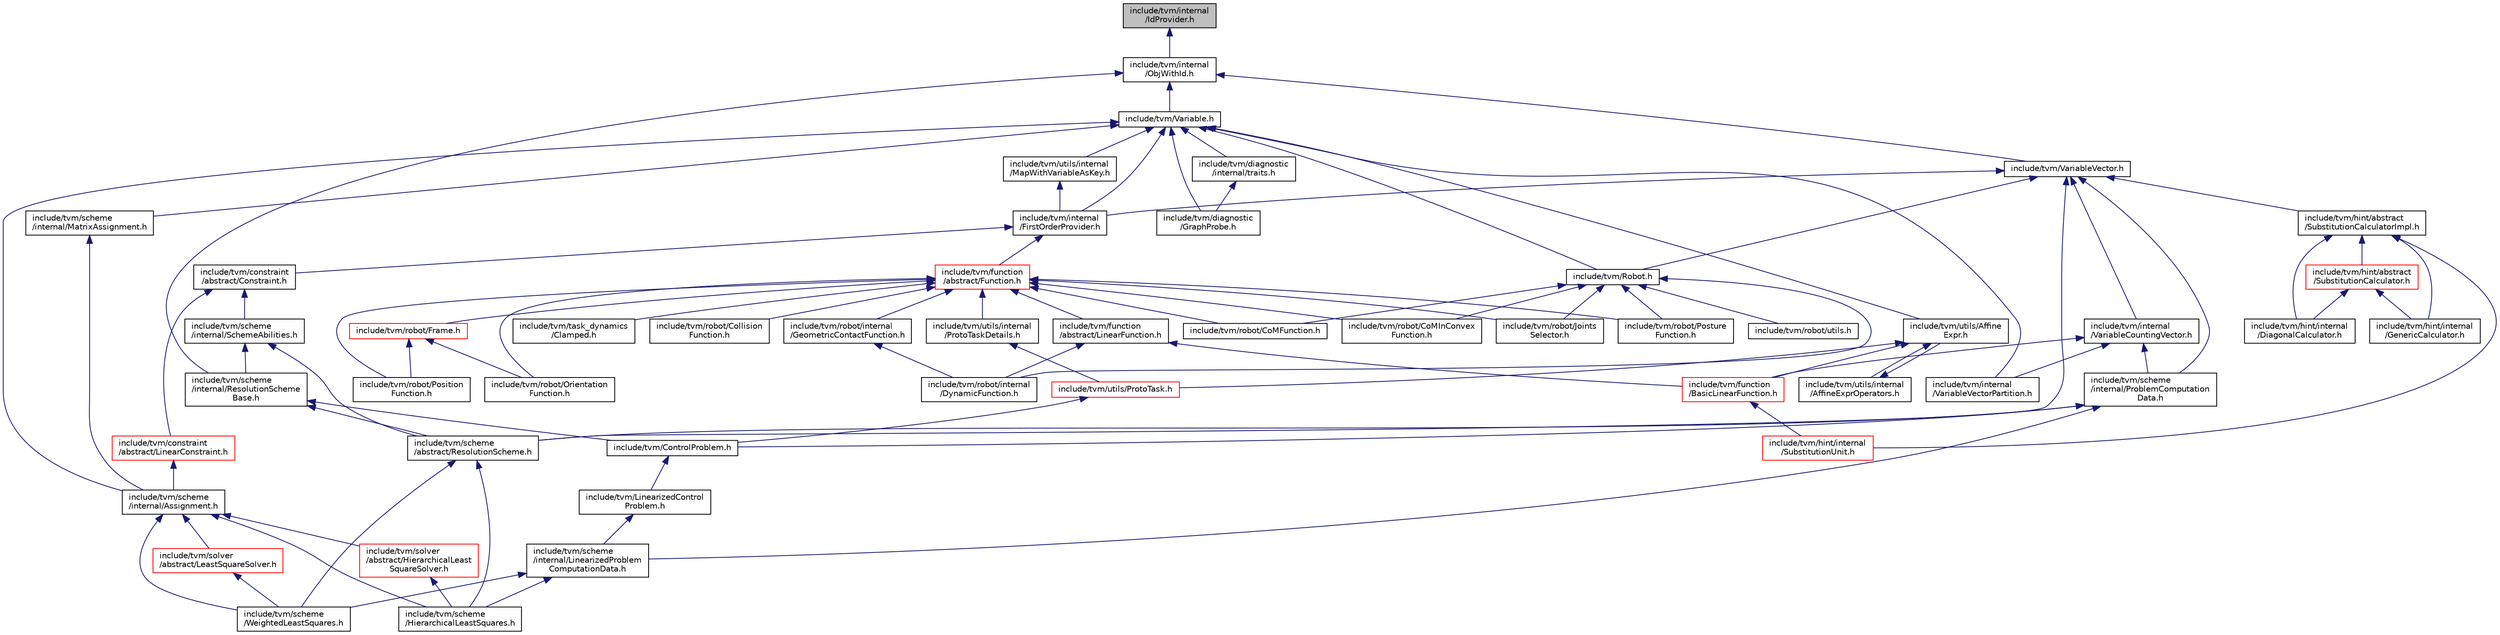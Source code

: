 digraph "include/tvm/internal/IdProvider.h"
{
  edge [fontname="Helvetica",fontsize="10",labelfontname="Helvetica",labelfontsize="10"];
  node [fontname="Helvetica",fontsize="10",shape=record];
  Node3 [label="include/tvm/internal\l/IdProvider.h",height=0.2,width=0.4,color="black", fillcolor="grey75", style="filled", fontcolor="black"];
  Node3 -> Node4 [dir="back",color="midnightblue",fontsize="10",style="solid",fontname="Helvetica"];
  Node4 [label="include/tvm/internal\l/ObjWithId.h",height=0.2,width=0.4,color="black", fillcolor="white", style="filled",URL="$ObjWithId_8h.html"];
  Node4 -> Node5 [dir="back",color="midnightblue",fontsize="10",style="solid",fontname="Helvetica"];
  Node5 [label="include/tvm/Variable.h",height=0.2,width=0.4,color="black", fillcolor="white", style="filled",URL="$Variable_8h.html"];
  Node5 -> Node6 [dir="back",color="midnightblue",fontsize="10",style="solid",fontname="Helvetica"];
  Node6 [label="include/tvm/internal\l/FirstOrderProvider.h",height=0.2,width=0.4,color="black", fillcolor="white", style="filled",URL="$FirstOrderProvider_8h.html"];
  Node6 -> Node7 [dir="back",color="midnightblue",fontsize="10",style="solid",fontname="Helvetica"];
  Node7 [label="include/tvm/constraint\l/abstract/Constraint.h",height=0.2,width=0.4,color="black", fillcolor="white", style="filled",URL="$Constraint_8h.html"];
  Node7 -> Node8 [dir="back",color="midnightblue",fontsize="10",style="solid",fontname="Helvetica"];
  Node8 [label="include/tvm/constraint\l/abstract/LinearConstraint.h",height=0.2,width=0.4,color="red", fillcolor="white", style="filled",URL="$LinearConstraint_8h.html"];
  Node8 -> Node16 [dir="back",color="midnightblue",fontsize="10",style="solid",fontname="Helvetica"];
  Node16 [label="include/tvm/scheme\l/internal/Assignment.h",height=0.2,width=0.4,color="black", fillcolor="white", style="filled",URL="$Assignment_8h.html"];
  Node16 -> Node14 [dir="back",color="midnightblue",fontsize="10",style="solid",fontname="Helvetica"];
  Node14 [label="include/tvm/scheme\l/HierarchicalLeastSquares.h",height=0.2,width=0.4,color="black", fillcolor="white", style="filled",URL="$HierarchicalLeastSquares_8h.html"];
  Node16 -> Node17 [dir="back",color="midnightblue",fontsize="10",style="solid",fontname="Helvetica"];
  Node17 [label="include/tvm/solver\l/abstract/HierarchicalLeast\lSquareSolver.h",height=0.2,width=0.4,color="red", fillcolor="white", style="filled",URL="$HierarchicalLeastSquareSolver_8h.html"];
  Node17 -> Node14 [dir="back",color="midnightblue",fontsize="10",style="solid",fontname="Helvetica"];
  Node16 -> Node15 [dir="back",color="midnightblue",fontsize="10",style="solid",fontname="Helvetica"];
  Node15 [label="include/tvm/scheme\l/WeightedLeastSquares.h",height=0.2,width=0.4,color="black", fillcolor="white", style="filled",URL="$WeightedLeastSquares_8h.html"];
  Node16 -> Node19 [dir="back",color="midnightblue",fontsize="10",style="solid",fontname="Helvetica"];
  Node19 [label="include/tvm/solver\l/abstract/LeastSquareSolver.h",height=0.2,width=0.4,color="red", fillcolor="white", style="filled",URL="$LeastSquareSolver_8h.html"];
  Node19 -> Node15 [dir="back",color="midnightblue",fontsize="10",style="solid",fontname="Helvetica"];
  Node7 -> Node27 [dir="back",color="midnightblue",fontsize="10",style="solid",fontname="Helvetica"];
  Node27 [label="include/tvm/scheme\l/internal/SchemeAbilities.h",height=0.2,width=0.4,color="black", fillcolor="white", style="filled",URL="$SchemeAbilities_8h.html"];
  Node27 -> Node28 [dir="back",color="midnightblue",fontsize="10",style="solid",fontname="Helvetica"];
  Node28 [label="include/tvm/scheme\l/internal/ResolutionScheme\lBase.h",height=0.2,width=0.4,color="black", fillcolor="white", style="filled",URL="$ResolutionSchemeBase_8h.html"];
  Node28 -> Node29 [dir="back",color="midnightblue",fontsize="10",style="solid",fontname="Helvetica"];
  Node29 [label="include/tvm/ControlProblem.h",height=0.2,width=0.4,color="black", fillcolor="white", style="filled",URL="$ControlProblem_8h.html"];
  Node29 -> Node12 [dir="back",color="midnightblue",fontsize="10",style="solid",fontname="Helvetica"];
  Node12 [label="include/tvm/LinearizedControl\lProblem.h",height=0.2,width=0.4,color="black", fillcolor="white", style="filled",URL="$LinearizedControlProblem_8h.html"];
  Node12 -> Node13 [dir="back",color="midnightblue",fontsize="10",style="solid",fontname="Helvetica"];
  Node13 [label="include/tvm/scheme\l/internal/LinearizedProblem\lComputationData.h",height=0.2,width=0.4,color="black", fillcolor="white", style="filled",URL="$LinearizedProblemComputationData_8h.html"];
  Node13 -> Node14 [dir="back",color="midnightblue",fontsize="10",style="solid",fontname="Helvetica"];
  Node13 -> Node15 [dir="back",color="midnightblue",fontsize="10",style="solid",fontname="Helvetica"];
  Node28 -> Node30 [dir="back",color="midnightblue",fontsize="10",style="solid",fontname="Helvetica"];
  Node30 [label="include/tvm/scheme\l/abstract/ResolutionScheme.h",height=0.2,width=0.4,color="black", fillcolor="white", style="filled",URL="$ResolutionScheme_8h.html"];
  Node30 -> Node14 [dir="back",color="midnightblue",fontsize="10",style="solid",fontname="Helvetica"];
  Node30 -> Node15 [dir="back",color="midnightblue",fontsize="10",style="solid",fontname="Helvetica"];
  Node27 -> Node30 [dir="back",color="midnightblue",fontsize="10",style="solid",fontname="Helvetica"];
  Node6 -> Node31 [dir="back",color="midnightblue",fontsize="10",style="solid",fontname="Helvetica"];
  Node31 [label="include/tvm/function\l/abstract/Function.h",height=0.2,width=0.4,color="red", fillcolor="white", style="filled",URL="$Function_8h.html"];
  Node31 -> Node32 [dir="back",color="midnightblue",fontsize="10",style="solid",fontname="Helvetica"];
  Node32 [label="include/tvm/function\l/abstract/LinearFunction.h",height=0.2,width=0.4,color="black", fillcolor="white", style="filled",URL="$LinearFunction_8h.html"];
  Node32 -> Node33 [dir="back",color="midnightblue",fontsize="10",style="solid",fontname="Helvetica"];
  Node33 [label="include/tvm/function\l/BasicLinearFunction.h",height=0.2,width=0.4,color="red", fillcolor="white", style="filled",URL="$BasicLinearFunction_8h.html"];
  Node33 -> Node10 [dir="back",color="midnightblue",fontsize="10",style="solid",fontname="Helvetica"];
  Node10 [label="include/tvm/hint/internal\l/SubstitutionUnit.h",height=0.2,width=0.4,color="red", fillcolor="white", style="filled",URL="$SubstitutionUnit_8h.html"];
  Node32 -> Node38 [dir="back",color="midnightblue",fontsize="10",style="solid",fontname="Helvetica"];
  Node38 [label="include/tvm/robot/internal\l/DynamicFunction.h",height=0.2,width=0.4,color="black", fillcolor="white", style="filled",URL="$DynamicFunction_8h.html"];
  Node31 -> Node35 [dir="back",color="midnightblue",fontsize="10",style="solid",fontname="Helvetica"];
  Node35 [label="include/tvm/utils/internal\l/ProtoTaskDetails.h",height=0.2,width=0.4,color="black", fillcolor="white", style="filled",URL="$ProtoTaskDetails_8h.html"];
  Node35 -> Node36 [dir="back",color="midnightblue",fontsize="10",style="solid",fontname="Helvetica"];
  Node36 [label="include/tvm/utils/ProtoTask.h",height=0.2,width=0.4,color="red", fillcolor="white", style="filled",URL="$ProtoTask_8h.html"];
  Node36 -> Node29 [dir="back",color="midnightblue",fontsize="10",style="solid",fontname="Helvetica"];
  Node31 -> Node39 [dir="back",color="midnightblue",fontsize="10",style="solid",fontname="Helvetica"];
  Node39 [label="include/tvm/robot/Collision\lFunction.h",height=0.2,width=0.4,color="black", fillcolor="white", style="filled",URL="$CollisionFunction_8h.html"];
  Node31 -> Node40 [dir="back",color="midnightblue",fontsize="10",style="solid",fontname="Helvetica"];
  Node40 [label="include/tvm/robot/Frame.h",height=0.2,width=0.4,color="red", fillcolor="white", style="filled",URL="$Frame_8h.html"];
  Node40 -> Node44 [dir="back",color="midnightblue",fontsize="10",style="solid",fontname="Helvetica"];
  Node44 [label="include/tvm/robot/Orientation\lFunction.h",height=0.2,width=0.4,color="black", fillcolor="white", style="filled",URL="$OrientationFunction_8h.html"];
  Node40 -> Node45 [dir="back",color="midnightblue",fontsize="10",style="solid",fontname="Helvetica"];
  Node45 [label="include/tvm/robot/Position\lFunction.h",height=0.2,width=0.4,color="black", fillcolor="white", style="filled",URL="$PositionFunction_8h.html"];
  Node31 -> Node46 [dir="back",color="midnightblue",fontsize="10",style="solid",fontname="Helvetica"];
  Node46 [label="include/tvm/robot/CoMFunction.h",height=0.2,width=0.4,color="black", fillcolor="white", style="filled",URL="$CoMFunction_8h.html"];
  Node31 -> Node47 [dir="back",color="midnightblue",fontsize="10",style="solid",fontname="Helvetica"];
  Node47 [label="include/tvm/robot/CoMInConvex\lFunction.h",height=0.2,width=0.4,color="black", fillcolor="white", style="filled",URL="$CoMInConvexFunction_8h.html"];
  Node31 -> Node43 [dir="back",color="midnightblue",fontsize="10",style="solid",fontname="Helvetica"];
  Node43 [label="include/tvm/robot/internal\l/GeometricContactFunction.h",height=0.2,width=0.4,color="black", fillcolor="white", style="filled",URL="$GeometricContactFunction_8h.html"];
  Node43 -> Node38 [dir="back",color="midnightblue",fontsize="10",style="solid",fontname="Helvetica"];
  Node31 -> Node48 [dir="back",color="midnightblue",fontsize="10",style="solid",fontname="Helvetica"];
  Node48 [label="include/tvm/robot/Joints\lSelector.h",height=0.2,width=0.4,color="black", fillcolor="white", style="filled",URL="$JointsSelector_8h.html"];
  Node31 -> Node44 [dir="back",color="midnightblue",fontsize="10",style="solid",fontname="Helvetica"];
  Node31 -> Node45 [dir="back",color="midnightblue",fontsize="10",style="solid",fontname="Helvetica"];
  Node31 -> Node49 [dir="back",color="midnightblue",fontsize="10",style="solid",fontname="Helvetica"];
  Node49 [label="include/tvm/robot/Posture\lFunction.h",height=0.2,width=0.4,color="black", fillcolor="white", style="filled",URL="$PostureFunction_8h.html"];
  Node31 -> Node50 [dir="back",color="midnightblue",fontsize="10",style="solid",fontname="Helvetica"];
  Node50 [label="include/tvm/task_dynamics\l/Clamped.h",height=0.2,width=0.4,color="black", fillcolor="white", style="filled",URL="$Clamped_8h.html"];
  Node5 -> Node52 [dir="back",color="midnightblue",fontsize="10",style="solid",fontname="Helvetica"];
  Node52 [label="include/tvm/utils/internal\l/MapWithVariableAsKey.h",height=0.2,width=0.4,color="black", fillcolor="white", style="filled",URL="$MapWithVariableAsKey_8h.html"];
  Node52 -> Node6 [dir="back",color="midnightblue",fontsize="10",style="solid",fontname="Helvetica"];
  Node5 -> Node53 [dir="back",color="midnightblue",fontsize="10",style="solid",fontname="Helvetica"];
  Node53 [label="include/tvm/utils/Affine\lExpr.h",height=0.2,width=0.4,color="black", fillcolor="white", style="filled",URL="$AffineExpr_8h.html"];
  Node53 -> Node36 [dir="back",color="midnightblue",fontsize="10",style="solid",fontname="Helvetica"];
  Node53 -> Node54 [dir="back",color="midnightblue",fontsize="10",style="solid",fontname="Helvetica"];
  Node54 [label="include/tvm/utils/internal\l/AffineExprOperators.h",height=0.2,width=0.4,color="black", fillcolor="white", style="filled",URL="$AffineExprOperators_8h.html"];
  Node54 -> Node53 [dir="back",color="midnightblue",fontsize="10",style="solid",fontname="Helvetica"];
  Node53 -> Node33 [dir="back",color="midnightblue",fontsize="10",style="solid",fontname="Helvetica"];
  Node5 -> Node55 [dir="back",color="midnightblue",fontsize="10",style="solid",fontname="Helvetica"];
  Node55 [label="include/tvm/diagnostic\l/GraphProbe.h",height=0.2,width=0.4,color="black", fillcolor="white", style="filled",URL="$GraphProbe_8h.html"];
  Node5 -> Node56 [dir="back",color="midnightblue",fontsize="10",style="solid",fontname="Helvetica"];
  Node56 [label="include/tvm/diagnostic\l/internal/traits.h",height=0.2,width=0.4,color="black", fillcolor="white", style="filled",URL="$diagnostic_2internal_2traits_8h.html"];
  Node56 -> Node55 [dir="back",color="midnightblue",fontsize="10",style="solid",fontname="Helvetica"];
  Node5 -> Node57 [dir="back",color="midnightblue",fontsize="10",style="solid",fontname="Helvetica"];
  Node57 [label="include/tvm/internal\l/VariableVectorPartition.h",height=0.2,width=0.4,color="black", fillcolor="white", style="filled",URL="$VariableVectorPartition_8h.html"];
  Node5 -> Node58 [dir="back",color="midnightblue",fontsize="10",style="solid",fontname="Helvetica"];
  Node58 [label="include/tvm/Robot.h",height=0.2,width=0.4,color="black", fillcolor="white", style="filled",URL="$Robot_8h.html"];
  Node58 -> Node46 [dir="back",color="midnightblue",fontsize="10",style="solid",fontname="Helvetica"];
  Node58 -> Node47 [dir="back",color="midnightblue",fontsize="10",style="solid",fontname="Helvetica"];
  Node58 -> Node38 [dir="back",color="midnightblue",fontsize="10",style="solid",fontname="Helvetica"];
  Node58 -> Node48 [dir="back",color="midnightblue",fontsize="10",style="solid",fontname="Helvetica"];
  Node58 -> Node49 [dir="back",color="midnightblue",fontsize="10",style="solid",fontname="Helvetica"];
  Node58 -> Node59 [dir="back",color="midnightblue",fontsize="10",style="solid",fontname="Helvetica"];
  Node59 [label="include/tvm/robot/utils.h",height=0.2,width=0.4,color="black", fillcolor="white", style="filled",URL="$utils_8h.html"];
  Node5 -> Node16 [dir="back",color="midnightblue",fontsize="10",style="solid",fontname="Helvetica"];
  Node5 -> Node60 [dir="back",color="midnightblue",fontsize="10",style="solid",fontname="Helvetica"];
  Node60 [label="include/tvm/scheme\l/internal/MatrixAssignment.h",height=0.2,width=0.4,color="black", fillcolor="white", style="filled",URL="$MatrixAssignment_8h.html"];
  Node60 -> Node16 [dir="back",color="midnightblue",fontsize="10",style="solid",fontname="Helvetica"];
  Node4 -> Node61 [dir="back",color="midnightblue",fontsize="10",style="solid",fontname="Helvetica"];
  Node61 [label="include/tvm/VariableVector.h",height=0.2,width=0.4,color="black", fillcolor="white", style="filled",URL="$VariableVector_8h.html"];
  Node61 -> Node6 [dir="back",color="midnightblue",fontsize="10",style="solid",fontname="Helvetica"];
  Node61 -> Node62 [dir="back",color="midnightblue",fontsize="10",style="solid",fontname="Helvetica"];
  Node62 [label="include/tvm/internal\l/VariableCountingVector.h",height=0.2,width=0.4,color="black", fillcolor="white", style="filled",URL="$VariableCountingVector_8h.html"];
  Node62 -> Node33 [dir="back",color="midnightblue",fontsize="10",style="solid",fontname="Helvetica"];
  Node62 -> Node63 [dir="back",color="midnightblue",fontsize="10",style="solid",fontname="Helvetica"];
  Node63 [label="include/tvm/scheme\l/internal/ProblemComputation\lData.h",height=0.2,width=0.4,color="black", fillcolor="white", style="filled",URL="$ProblemComputationData_8h.html"];
  Node63 -> Node29 [dir="back",color="midnightblue",fontsize="10",style="solid",fontname="Helvetica"];
  Node63 -> Node30 [dir="back",color="midnightblue",fontsize="10",style="solid",fontname="Helvetica"];
  Node63 -> Node13 [dir="back",color="midnightblue",fontsize="10",style="solid",fontname="Helvetica"];
  Node62 -> Node57 [dir="back",color="midnightblue",fontsize="10",style="solid",fontname="Helvetica"];
  Node61 -> Node63 [dir="back",color="midnightblue",fontsize="10",style="solid",fontname="Helvetica"];
  Node61 -> Node64 [dir="back",color="midnightblue",fontsize="10",style="solid",fontname="Helvetica"];
  Node64 [label="include/tvm/hint/abstract\l/SubstitutionCalculatorImpl.h",height=0.2,width=0.4,color="black", fillcolor="white", style="filled",URL="$SubstitutionCalculatorImpl_8h.html"];
  Node64 -> Node65 [dir="back",color="midnightblue",fontsize="10",style="solid",fontname="Helvetica"];
  Node65 [label="include/tvm/hint/abstract\l/SubstitutionCalculator.h",height=0.2,width=0.4,color="red", fillcolor="white", style="filled",URL="$SubstitutionCalculator_8h.html"];
  Node65 -> Node68 [dir="back",color="midnightblue",fontsize="10",style="solid",fontname="Helvetica"];
  Node68 [label="include/tvm/hint/internal\l/DiagonalCalculator.h",height=0.2,width=0.4,color="black", fillcolor="white", style="filled",URL="$DiagonalCalculator_8h.html"];
  Node65 -> Node69 [dir="back",color="midnightblue",fontsize="10",style="solid",fontname="Helvetica"];
  Node69 [label="include/tvm/hint/internal\l/GenericCalculator.h",height=0.2,width=0.4,color="black", fillcolor="white", style="filled",URL="$GenericCalculator_8h.html"];
  Node64 -> Node68 [dir="back",color="midnightblue",fontsize="10",style="solid",fontname="Helvetica"];
  Node64 -> Node69 [dir="back",color="midnightblue",fontsize="10",style="solid",fontname="Helvetica"];
  Node64 -> Node10 [dir="back",color="midnightblue",fontsize="10",style="solid",fontname="Helvetica"];
  Node61 -> Node58 [dir="back",color="midnightblue",fontsize="10",style="solid",fontname="Helvetica"];
  Node61 -> Node30 [dir="back",color="midnightblue",fontsize="10",style="solid",fontname="Helvetica"];
  Node4 -> Node28 [dir="back",color="midnightblue",fontsize="10",style="solid",fontname="Helvetica"];
}
